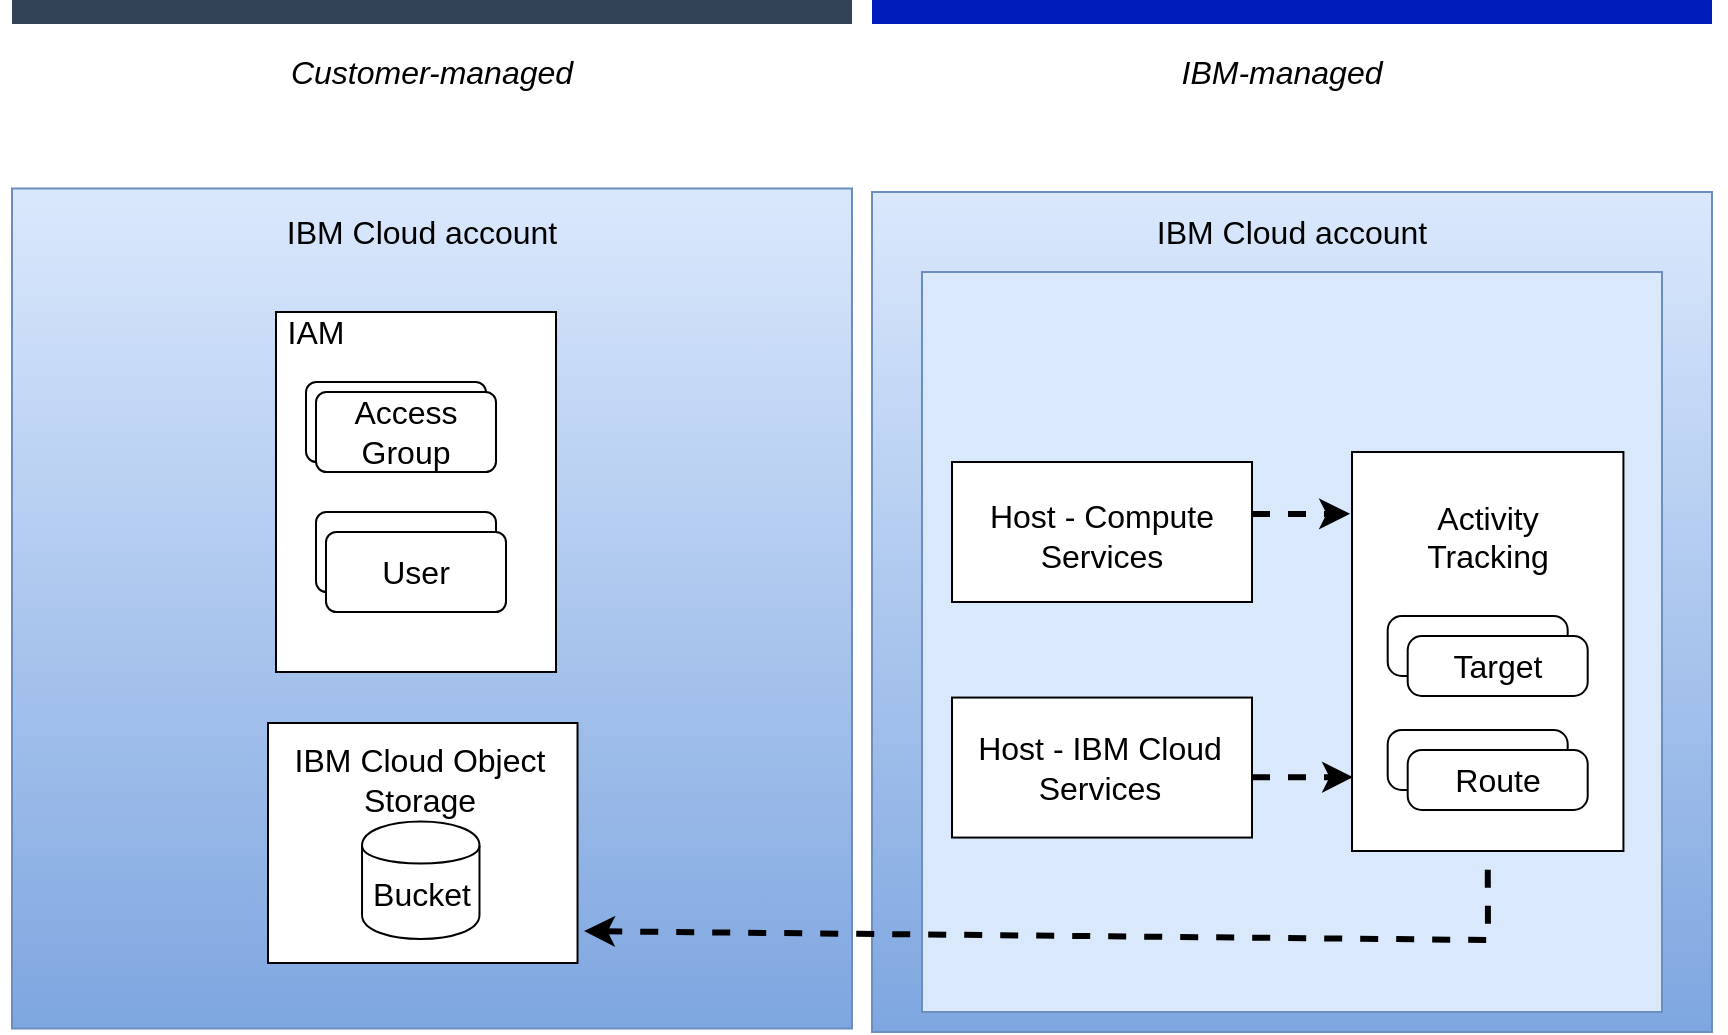 <mxfile version="14.5.1" type="device"><diagram id="KGjhrkGEUppWPV7_tGg4" name="Page-1"><mxGraphModel dx="1089" dy="810" grid="1" gridSize="10" guides="1" tooltips="1" connect="1" arrows="1" fold="1" page="1" pageScale="1" pageWidth="850" pageHeight="1100" math="0" shadow="0"><root><mxCell id="0"/><mxCell id="1" parent="0"/><mxCell id="ui4-TvKn_bzTP9bnLdss-76" value="" style="whiteSpace=wrap;html=1;aspect=fixed;fontSize=16;fillColor=#dae8fc;strokeColor=#6c8ebf;gradientColor=#7ea6e0;" parent="1" vertex="1"><mxGeometry x="440" y="130" width="420" height="420" as="geometry"/></mxCell><mxCell id="ui4-TvKn_bzTP9bnLdss-112" value="" style="whiteSpace=wrap;html=1;aspect=fixed;fontSize=16;fillColor=#dae8fc;strokeColor=#6c8ebf;" parent="1" vertex="1"><mxGeometry x="465" y="170" width="370" height="370" as="geometry"/></mxCell><mxCell id="ui4-TvKn_bzTP9bnLdss-1" value="" style="endArrow=none;html=1;strokeColor=#314354;strokeWidth=12;fillColor=#647687;" parent="1" edge="1"><mxGeometry width="50" height="50" relative="1" as="geometry"><mxPoint x="10" y="40" as="sourcePoint"/><mxPoint x="430" y="40" as="targetPoint"/></mxGeometry></mxCell><mxCell id="ui4-TvKn_bzTP9bnLdss-2" value="" style="endArrow=none;html=1;strokeColor=#001DBC;strokeWidth=12;fillColor=#0050ef;" parent="1" edge="1"><mxGeometry width="50" height="50" relative="1" as="geometry"><mxPoint x="440" y="40" as="sourcePoint"/><mxPoint x="860" y="40" as="targetPoint"/></mxGeometry></mxCell><mxCell id="ui4-TvKn_bzTP9bnLdss-6" value="" style="whiteSpace=wrap;html=1;aspect=fixed;fillColor=#dae8fc;strokeColor=#6c8ebf;gradientColor=#7ea6e0;" parent="1" vertex="1"><mxGeometry x="10" y="128.25" width="420" height="420" as="geometry"/></mxCell><mxCell id="ui4-TvKn_bzTP9bnLdss-7" value="&lt;font style=&quot;font-size: 16px&quot;&gt;IBM Cloud account&lt;/font&gt; " style="text;html=1;strokeColor=none;fillColor=none;align=center;verticalAlign=middle;whiteSpace=wrap;rounded=0;" parent="1" vertex="1"><mxGeometry x="5" y="140" width="420" height="20" as="geometry"/></mxCell><mxCell id="ui4-TvKn_bzTP9bnLdss-11" value="" style="rounded=0;whiteSpace=wrap;html=1;" parent="1" vertex="1"><mxGeometry x="142" y="190" width="140" height="180" as="geometry"/></mxCell><mxCell id="ui4-TvKn_bzTP9bnLdss-12" value="&lt;font style=&quot;font-size: 16px&quot;&gt;IAM&lt;/font&gt;" style="text;html=1;strokeColor=none;fillColor=none;align=center;verticalAlign=middle;whiteSpace=wrap;rounded=0;" parent="1" vertex="1"><mxGeometry x="142" y="190" width="40" height="20" as="geometry"/></mxCell><mxCell id="ui4-TvKn_bzTP9bnLdss-13" value="Access Group" style="rounded=1;whiteSpace=wrap;html=1;arcSize=13;" parent="1" vertex="1"><mxGeometry x="157" y="225" width="90" height="40" as="geometry"/></mxCell><mxCell id="ui4-TvKn_bzTP9bnLdss-19" value="&lt;font style=&quot;font-size: 16px&quot;&gt;Access Group&lt;/font&gt;" style="rounded=1;whiteSpace=wrap;html=1;arcSize=13;" parent="1" vertex="1"><mxGeometry x="162" y="230" width="90" height="40" as="geometry"/></mxCell><mxCell id="ui4-TvKn_bzTP9bnLdss-28" value="User" style="rounded=1;whiteSpace=wrap;html=1;arcSize=13;" parent="1" vertex="1"><mxGeometry x="162" y="290" width="90" height="40" as="geometry"/></mxCell><mxCell id="ui4-TvKn_bzTP9bnLdss-29" value="&lt;font style=&quot;font-size: 16px&quot;&gt;User&lt;/font&gt;" style="rounded=1;whiteSpace=wrap;html=1;arcSize=13;" parent="1" vertex="1"><mxGeometry x="167" y="300" width="90" height="40" as="geometry"/></mxCell><mxCell id="ui4-TvKn_bzTP9bnLdss-41" value="Customer-managed" style="text;html=1;strokeColor=none;fillColor=none;align=center;verticalAlign=middle;whiteSpace=wrap;rounded=0;fontSize=16;fontStyle=2" parent="1" vertex="1"><mxGeometry x="10" y="60" width="420" height="20" as="geometry"/></mxCell><mxCell id="ui4-TvKn_bzTP9bnLdss-42" value="IBM-managed" style="text;html=1;strokeColor=none;fillColor=none;align=center;verticalAlign=middle;whiteSpace=wrap;rounded=0;fontSize=16;fontStyle=2" parent="1" vertex="1"><mxGeometry x="440" y="60" width="410" height="20" as="geometry"/></mxCell><mxCell id="ui4-TvKn_bzTP9bnLdss-113" value="&lt;font style=&quot;font-size: 16px&quot;&gt;IBM Cloud account&lt;/font&gt; " style="text;html=1;strokeColor=none;fillColor=none;align=center;verticalAlign=middle;whiteSpace=wrap;rounded=0;" parent="1" vertex="1"><mxGeometry x="440" y="140" width="420" height="20" as="geometry"/></mxCell><mxCell id="ui4-TvKn_bzTP9bnLdss-131" value="" style="endArrow=classic;html=1;dashed=1;strokeColor=#000000;strokeWidth=15;fontSize=16;opacity=0;" parent="1" edge="1"><mxGeometry width="50" height="50" relative="1" as="geometry"><mxPoint x="400" y="500" as="sourcePoint"/><mxPoint x="450" y="450" as="targetPoint"/></mxGeometry></mxCell><mxCell id="ui4-TvKn_bzTP9bnLdss-156" value="" style="endArrow=none;dashed=1;html=1;strokeColor=#000000;strokeWidth=15;fontSize=16;opacity=0;" parent="1" edge="1"><mxGeometry width="50" height="50" relative="1" as="geometry"><mxPoint x="400" y="490" as="sourcePoint"/><mxPoint x="450" y="440" as="targetPoint"/></mxGeometry></mxCell><mxCell id="JfD9Uw80me7BEUbc0hA2-1" value="" style="rounded=0;whiteSpace=wrap;html=1;" parent="1" vertex="1"><mxGeometry x="138" y="395.5" width="154.76" height="120" as="geometry"/></mxCell><mxCell id="JfD9Uw80me7BEUbc0hA2-2" value="IBM Cloud Object Storage" style="text;html=1;strokeColor=none;fillColor=none;align=center;verticalAlign=middle;whiteSpace=wrap;rounded=0;fontSize=16;" parent="1" vertex="1"><mxGeometry x="149.38" y="414" width="130" height="20" as="geometry"/></mxCell><mxCell id="FcpdaAiY6yTgyKQx2TR--3" value="" style="shape=cylinder;whiteSpace=wrap;html=1;boundedLbl=1;backgroundOutline=1;fontSize=16;" parent="1" vertex="1"><mxGeometry x="185.02" y="444.78" width="58.72" height="58.72" as="geometry"/></mxCell><mxCell id="FcpdaAiY6yTgyKQx2TR--4" value="Bucket" style="text;html=1;strokeColor=none;fillColor=none;align=center;verticalAlign=middle;whiteSpace=wrap;rounded=0;fontSize=16;" parent="1" vertex="1"><mxGeometry x="171.63" y="471" width="85.5" height="20" as="geometry"/></mxCell><mxCell id="FcpdaAiY6yTgyKQx2TR--11" value="" style="edgeStyle=orthogonalEdgeStyle;rounded=0;orthogonalLoop=1;jettySize=auto;html=1;endArrow=classic;endFill=1;strokeWidth=3;entryX=0.004;entryY=0.815;entryDx=0;entryDy=0;dashed=1;entryPerimeter=0;exitX=1;exitY=0.569;exitDx=0;exitDy=0;exitPerimeter=0;" parent="1" target="ui4-TvKn_bzTP9bnLdss-157" edge="1" source="FcpdaAiY6yTgyKQx2TR--7"><mxGeometry relative="1" as="geometry"><mxPoint x="370" y="423" as="sourcePoint"/><mxPoint x="470" y="272.5" as="targetPoint"/><Array as="points"/></mxGeometry></mxCell><mxCell id="FcpdaAiY6yTgyKQx2TR--14" value="" style="endArrow=none;dashed=1;html=1;strokeWidth=3;exitX=1.021;exitY=0.867;exitDx=0;exitDy=0;entryX=0.5;entryY=1;entryDx=0;entryDy=0;endFill=0;startArrow=classic;startFill=1;rounded=0;exitPerimeter=0;" parent="1" source="JfD9Uw80me7BEUbc0hA2-1" target="ui4-TvKn_bzTP9bnLdss-157" edge="1"><mxGeometry width="50" height="50" relative="1" as="geometry"><mxPoint x="420" y="410" as="sourcePoint"/><mxPoint x="470" y="360" as="targetPoint"/><Array as="points"><mxPoint x="340" y="500"/><mxPoint x="748" y="504"/></Array></mxGeometry></mxCell><mxCell id="lDEnvPOElBoCXRkixCI8-7" value="" style="group;rounded=0;" vertex="1" connectable="0" parent="1"><mxGeometry x="680" y="260" width="135.71" height="199.5" as="geometry"/></mxCell><mxCell id="ui4-TvKn_bzTP9bnLdss-157" value="Activity&lt;br&gt;Tracking&lt;br&gt;&lt;br&gt;&lt;br&gt;&lt;br&gt;&lt;br&gt;&lt;br&gt;&lt;br&gt;" style="rounded=0;whiteSpace=wrap;html=1;absoluteArcSize=1;arcSize=14;strokeWidth=1;fontSize=16;" parent="lDEnvPOElBoCXRkixCI8-7" vertex="1"><mxGeometry width="135.71" height="199.5" as="geometry"/></mxCell><mxCell id="lDEnvPOElBoCXRkixCI8-5" value="" style="group" vertex="1" connectable="0" parent="lDEnvPOElBoCXRkixCI8-7"><mxGeometry x="17.85" y="82" width="100" height="40" as="geometry"/></mxCell><mxCell id="lDEnvPOElBoCXRkixCI8-1" value="Target" style="rounded=1;whiteSpace=wrap;html=1;absoluteArcSize=1;arcSize=14;strokeWidth=1;fontSize=16;" vertex="1" parent="lDEnvPOElBoCXRkixCI8-5"><mxGeometry width="90" height="30" as="geometry"/></mxCell><mxCell id="lDEnvPOElBoCXRkixCI8-2" value="Target" style="rounded=1;whiteSpace=wrap;html=1;absoluteArcSize=1;arcSize=14;strokeWidth=1;fontSize=16;" vertex="1" parent="lDEnvPOElBoCXRkixCI8-5"><mxGeometry x="10" y="10" width="90" height="30" as="geometry"/></mxCell><mxCell id="lDEnvPOElBoCXRkixCI8-3" value="Target" style="rounded=1;whiteSpace=wrap;html=1;absoluteArcSize=1;arcSize=14;strokeWidth=1;fontSize=16;" vertex="1" parent="lDEnvPOElBoCXRkixCI8-7"><mxGeometry x="17.85" y="139" width="90" height="30" as="geometry"/></mxCell><mxCell id="lDEnvPOElBoCXRkixCI8-4" value="Route" style="rounded=1;whiteSpace=wrap;html=1;absoluteArcSize=1;arcSize=14;strokeWidth=1;fontSize=16;" vertex="1" parent="lDEnvPOElBoCXRkixCI8-7"><mxGeometry x="27.85" y="149" width="90" height="30" as="geometry"/></mxCell><mxCell id="lDEnvPOElBoCXRkixCI8-8" value="" style="group" vertex="1" connectable="0" parent="1"><mxGeometry x="480" y="265" width="150" height="70" as="geometry"/></mxCell><mxCell id="ui4-TvKn_bzTP9bnLdss-71" value="" style="rounded=0;whiteSpace=wrap;html=1;fontSize=16;" parent="lDEnvPOElBoCXRkixCI8-8" vertex="1"><mxGeometry width="150" height="70" as="geometry"/></mxCell><mxCell id="ui4-TvKn_bzTP9bnLdss-72" value="Host - Compute&lt;br&gt;Services" style="text;html=1;strokeColor=none;fillColor=none;align=center;verticalAlign=middle;whiteSpace=wrap;rounded=0;fontSize=16;" parent="lDEnvPOElBoCXRkixCI8-8" vertex="1"><mxGeometry x="15" y="8.28" width="120" height="57.44" as="geometry"/></mxCell><mxCell id="lDEnvPOElBoCXRkixCI8-9" value="" style="group" vertex="1" connectable="0" parent="1"><mxGeometry x="480" y="382.78" width="150" height="70" as="geometry"/></mxCell><mxCell id="FcpdaAiY6yTgyKQx2TR--7" value="" style="rounded=0;whiteSpace=wrap;html=1;fontSize=16;" parent="lDEnvPOElBoCXRkixCI8-9" vertex="1"><mxGeometry width="150" height="70" as="geometry"/></mxCell><mxCell id="FcpdaAiY6yTgyKQx2TR--8" value="Host - IBM Cloud&lt;br&gt;Services" style="text;html=1;strokeColor=none;fillColor=none;align=center;verticalAlign=middle;whiteSpace=wrap;rounded=0;fontSize=16;" parent="lDEnvPOElBoCXRkixCI8-9" vertex="1"><mxGeometry x="9.26" y="6.28" width="130" height="57.44" as="geometry"/></mxCell><mxCell id="lDEnvPOElBoCXRkixCI8-10" value="" style="edgeStyle=orthogonalEdgeStyle;rounded=0;orthogonalLoop=1;jettySize=auto;html=1;endArrow=classic;endFill=1;strokeWidth=3;entryX=-0.007;entryY=0.155;entryDx=0;entryDy=0;dashed=1;entryPerimeter=0;" edge="1" parent="1" target="ui4-TvKn_bzTP9bnLdss-157"><mxGeometry relative="1" as="geometry"><mxPoint x="630" y="291" as="sourcePoint"/><mxPoint x="690.543" y="432.592" as="targetPoint"/><Array as="points"><mxPoint x="630" y="291"/></Array></mxGeometry></mxCell></root></mxGraphModel></diagram></mxfile>